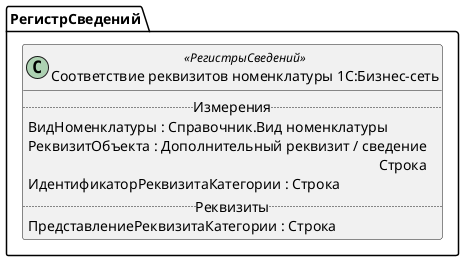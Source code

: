 ﻿@startuml СоответствиеРеквизитовНоменклатуры1СБизнесСеть
'!include templates.wsd
'..\include templates.wsd
class РегистрСведений.СоответствиеРеквизитовНоменклатуры1СБизнесСеть as "Соответствие реквизитов номенклатуры 1С:Бизнес-сеть" <<РегистрыСведений>>
{
..Измерения..
ВидНоменклатуры : Справочник.Вид номенклатуры
РеквизитОбъекта : Дополнительный реквизит / сведение\rСтрока
ИдентификаторРеквизитаКатегории : Строка
..Реквизиты..
ПредставлениеРеквизитаКатегории : Строка
}
@enduml
